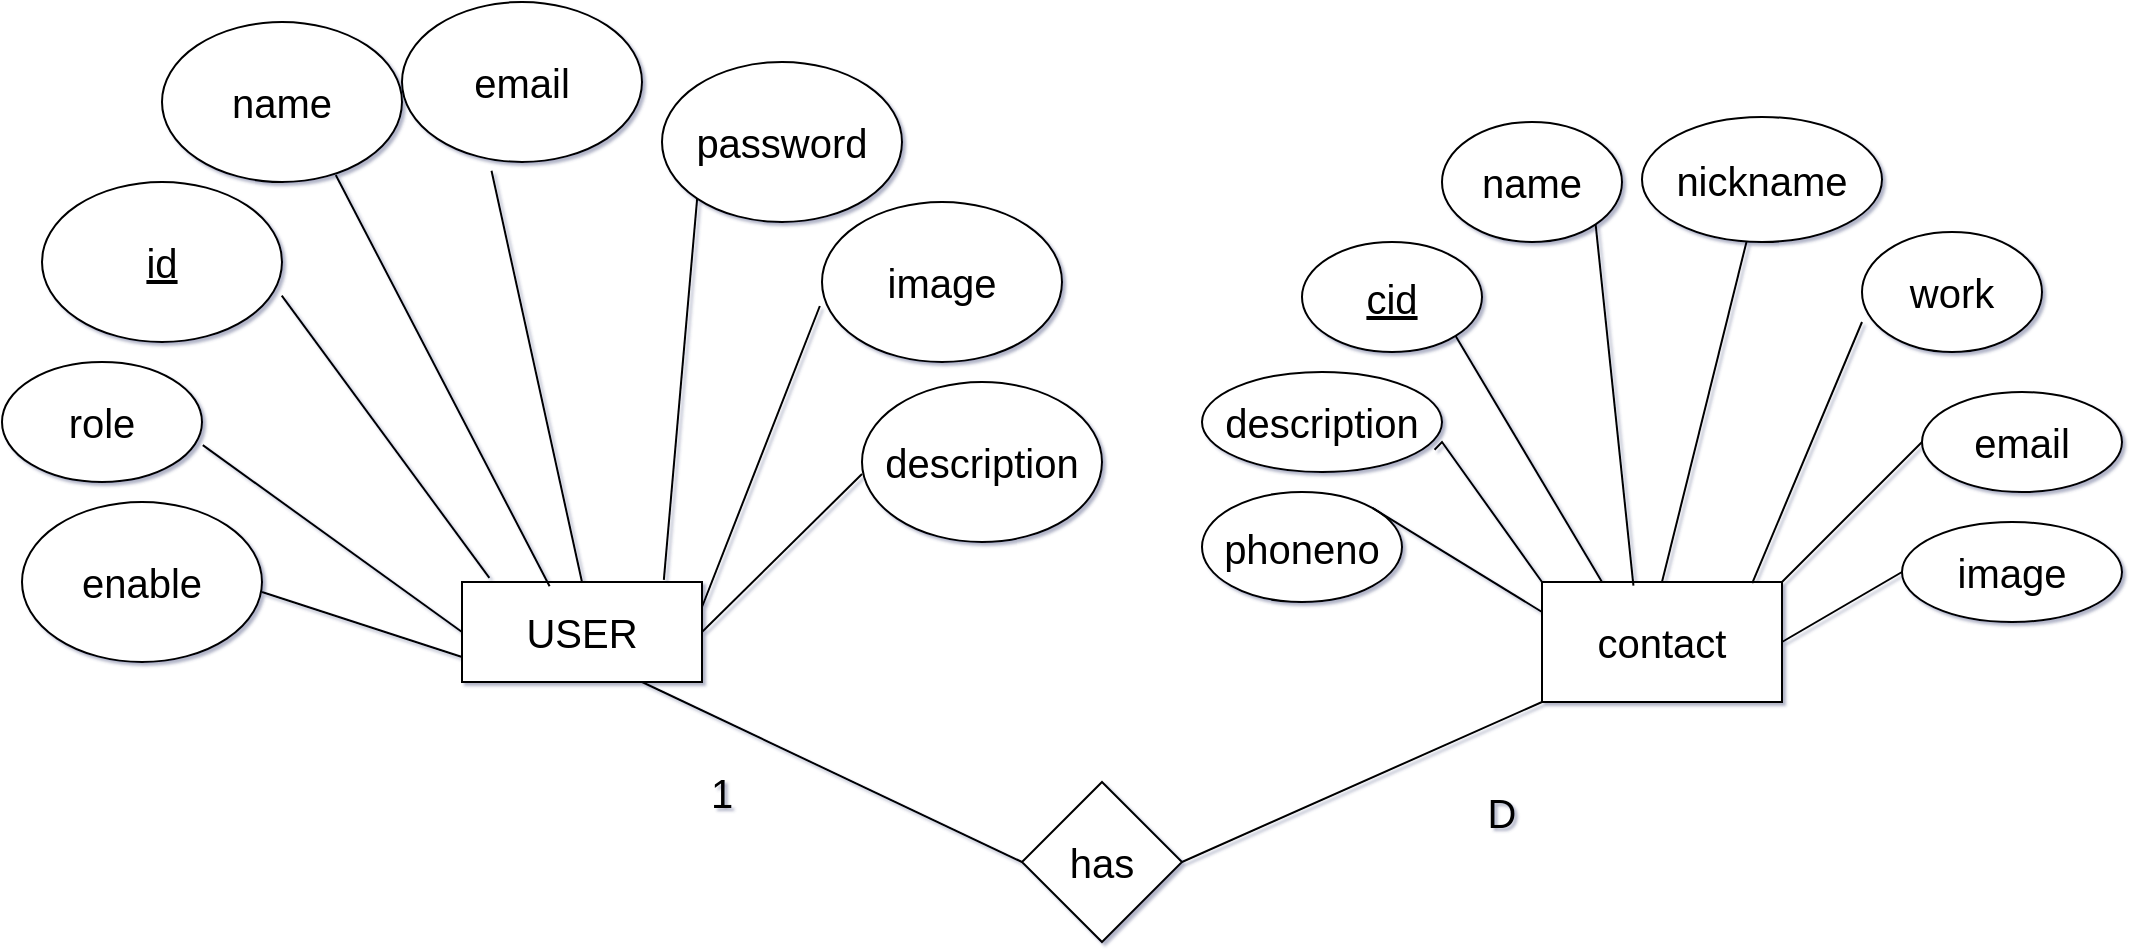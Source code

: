 <mxfile version="20.0.0" type="device"><diagram id="JVPYB9wwvGyA9Z76UvrS" name="Page-1"><mxGraphModel dx="1973" dy="601" grid="1" gridSize="10" guides="1" tooltips="1" connect="1" arrows="1" fold="1" page="1" pageScale="1" pageWidth="850" pageHeight="1100" background="#ffffff" math="0" shadow="1"><root><mxCell id="0"/><mxCell id="1" parent="0"/><mxCell id="vel9fSt8KbZUF1hcVLYR-1" value="&lt;font style=&quot;font-size: 20px;&quot;&gt;USER&lt;/font&gt;" style="rounded=0;whiteSpace=wrap;html=1;" parent="1" vertex="1"><mxGeometry x="-20" y="340" width="120" height="50" as="geometry"/></mxCell><mxCell id="vel9fSt8KbZUF1hcVLYR-2" value="role" style="ellipse;whiteSpace=wrap;html=1;fontSize=20;" parent="1" vertex="1"><mxGeometry x="-250" y="230" width="100" height="60" as="geometry"/></mxCell><mxCell id="vel9fSt8KbZUF1hcVLYR-5" value="&lt;u&gt;id&lt;/u&gt;" style="ellipse;whiteSpace=wrap;html=1;fontSize=20;" parent="1" vertex="1"><mxGeometry x="-230" y="140" width="120" height="80" as="geometry"/></mxCell><mxCell id="vel9fSt8KbZUF1hcVLYR-6" value="name" style="ellipse;whiteSpace=wrap;html=1;fontSize=20;" parent="1" vertex="1"><mxGeometry x="-170" y="60" width="120" height="80" as="geometry"/></mxCell><mxCell id="vel9fSt8KbZUF1hcVLYR-7" value="email" style="ellipse;whiteSpace=wrap;html=1;fontSize=20;" parent="1" vertex="1"><mxGeometry x="-50" y="50" width="120" height="80" as="geometry"/></mxCell><mxCell id="vel9fSt8KbZUF1hcVLYR-8" value="password" style="ellipse;whiteSpace=wrap;html=1;fontSize=20;" parent="1" vertex="1"><mxGeometry x="80" y="80" width="120" height="80" as="geometry"/></mxCell><mxCell id="vel9fSt8KbZUF1hcVLYR-9" value="image" style="ellipse;whiteSpace=wrap;html=1;fontSize=20;" parent="1" vertex="1"><mxGeometry x="160" y="150" width="120" height="80" as="geometry"/></mxCell><mxCell id="vel9fSt8KbZUF1hcVLYR-10" value="description" style="ellipse;whiteSpace=wrap;html=1;fontSize=20;" parent="1" vertex="1"><mxGeometry x="180" y="240" width="120" height="80" as="geometry"/></mxCell><mxCell id="vel9fSt8KbZUF1hcVLYR-11" value="enable" style="ellipse;whiteSpace=wrap;html=1;fontSize=20;" parent="1" vertex="1"><mxGeometry x="-240" y="300" width="120" height="80" as="geometry"/></mxCell><mxCell id="vel9fSt8KbZUF1hcVLYR-12" value="" style="endArrow=none;html=1;rounded=0;fontSize=20;exitX=0.365;exitY=0.042;exitDx=0;exitDy=0;exitPerimeter=0;entryX=0.724;entryY=0.956;entryDx=0;entryDy=0;entryPerimeter=0;" parent="1" source="vel9fSt8KbZUF1hcVLYR-1" target="vel9fSt8KbZUF1hcVLYR-6" edge="1"><mxGeometry width="50" height="50" relative="1" as="geometry"><mxPoint x="20" y="320" as="sourcePoint"/><mxPoint x="-90" y="130" as="targetPoint"/><Array as="points"/></mxGeometry></mxCell><mxCell id="vel9fSt8KbZUF1hcVLYR-13" value="" style="endArrow=none;html=1;rounded=0;fontSize=20;exitX=0.5;exitY=0;exitDx=0;exitDy=0;entryX=0.373;entryY=1.055;entryDx=0;entryDy=0;entryPerimeter=0;" parent="1" source="vel9fSt8KbZUF1hcVLYR-1" target="vel9fSt8KbZUF1hcVLYR-7" edge="1"><mxGeometry width="50" height="50" relative="1" as="geometry"><mxPoint x="48.46" y="310" as="sourcePoint"/><mxPoint x="-28.46" y="134.38" as="targetPoint"/><Array as="points"/></mxGeometry></mxCell><mxCell id="vel9fSt8KbZUF1hcVLYR-14" value="" style="endArrow=none;html=1;rounded=0;fontSize=20;exitX=0.841;exitY=-0.021;exitDx=0;exitDy=0;entryX=0;entryY=1;entryDx=0;entryDy=0;exitPerimeter=0;" parent="1" source="vel9fSt8KbZUF1hcVLYR-1" target="vel9fSt8KbZUF1hcVLYR-8" edge="1"><mxGeometry width="50" height="50" relative="1" as="geometry"><mxPoint x="95.24" y="290" as="sourcePoint"/><mxPoint x="80.0" y="114.4" as="targetPoint"/><Array as="points"/></mxGeometry></mxCell><mxCell id="vel9fSt8KbZUF1hcVLYR-15" value="" style="endArrow=none;html=1;rounded=0;fontSize=20;entryX=-0.009;entryY=0.65;entryDx=0;entryDy=0;entryPerimeter=0;exitX=1;exitY=0.25;exitDx=0;exitDy=0;" parent="1" source="vel9fSt8KbZUF1hcVLYR-1" target="vel9fSt8KbZUF1hcVLYR-9" edge="1"><mxGeometry width="50" height="50" relative="1" as="geometry"><mxPoint x="70" y="310" as="sourcePoint"/><mxPoint x="107.574" y="158.284" as="targetPoint"/><Array as="points"/></mxGeometry></mxCell><mxCell id="vel9fSt8KbZUF1hcVLYR-16" value="" style="endArrow=none;html=1;rounded=0;fontSize=20;entryX=-0.009;entryY=0.65;entryDx=0;entryDy=0;entryPerimeter=0;exitX=1;exitY=0.5;exitDx=0;exitDy=0;" parent="1" source="vel9fSt8KbZUF1hcVLYR-1" edge="1"><mxGeometry width="50" height="50" relative="1" as="geometry"><mxPoint x="91.08" y="394" as="sourcePoint"/><mxPoint x="180.0" y="286" as="targetPoint"/><Array as="points"/></mxGeometry></mxCell><mxCell id="vel9fSt8KbZUF1hcVLYR-17" value="" style="endArrow=none;html=1;rounded=0;fontSize=20;entryX=0.999;entryY=0.71;entryDx=0;entryDy=0;entryPerimeter=0;exitX=0.114;exitY=-0.041;exitDx=0;exitDy=0;exitPerimeter=0;" parent="1" source="vel9fSt8KbZUF1hcVLYR-1" target="vel9fSt8KbZUF1hcVLYR-5" edge="1"><mxGeometry width="50" height="50" relative="1" as="geometry"><mxPoint x="3.8" y="322.1" as="sourcePoint"/><mxPoint x="-73.12" y="146.48" as="targetPoint"/><Array as="points"/></mxGeometry></mxCell><mxCell id="vel9fSt8KbZUF1hcVLYR-18" value="" style="endArrow=none;html=1;rounded=0;fontSize=20;entryX=1.004;entryY=0.693;entryDx=0;entryDy=0;entryPerimeter=0;exitX=0;exitY=0.5;exitDx=0;exitDy=0;" parent="1" source="vel9fSt8KbZUF1hcVLYR-1" target="vel9fSt8KbZUF1hcVLYR-2" edge="1"><mxGeometry width="50" height="50" relative="1" as="geometry"><mxPoint x="-86.2" y="351.15" as="sourcePoint"/><mxPoint x="-160.0" y="240.0" as="targetPoint"/><Array as="points"/></mxGeometry></mxCell><mxCell id="vel9fSt8KbZUF1hcVLYR-19" value="" style="endArrow=none;html=1;rounded=0;fontSize=20;exitX=0;exitY=0.75;exitDx=0;exitDy=0;" parent="1" source="vel9fSt8KbZUF1hcVLYR-1" edge="1"><mxGeometry width="50" height="50" relative="1" as="geometry"><mxPoint x="-40" y="345" as="sourcePoint"/><mxPoint x="-120" y="345" as="targetPoint"/><Array as="points"><mxPoint x="-120" y="345"/></Array></mxGeometry></mxCell><mxCell id="vel9fSt8KbZUF1hcVLYR-20" value="contact" style="rounded=0;whiteSpace=wrap;html=1;fontSize=20;" parent="1" vertex="1"><mxGeometry x="520" y="340" width="120" height="60" as="geometry"/></mxCell><mxCell id="vel9fSt8KbZUF1hcVLYR-21" value="&lt;u&gt;cid&lt;/u&gt;" style="ellipse;whiteSpace=wrap;html=1;fontSize=20;" parent="1" vertex="1"><mxGeometry x="400" y="170" width="90" height="55" as="geometry"/></mxCell><mxCell id="vel9fSt8KbZUF1hcVLYR-22" value="phoneno" style="ellipse;whiteSpace=wrap;html=1;fontSize=20;" parent="1" vertex="1"><mxGeometry x="350" y="295" width="100" height="55" as="geometry"/></mxCell><mxCell id="vel9fSt8KbZUF1hcVLYR-23" value="description" style="ellipse;whiteSpace=wrap;html=1;fontSize=20;" parent="1" vertex="1"><mxGeometry x="350" y="235" width="120" height="50" as="geometry"/></mxCell><mxCell id="vel9fSt8KbZUF1hcVLYR-24" value="name" style="ellipse;whiteSpace=wrap;html=1;fontSize=20;" parent="1" vertex="1"><mxGeometry x="470" y="110" width="90" height="60" as="geometry"/></mxCell><mxCell id="vel9fSt8KbZUF1hcVLYR-26" value="nickname" style="ellipse;whiteSpace=wrap;html=1;fontSize=20;" parent="1" vertex="1"><mxGeometry x="570" y="107.5" width="120" height="62.5" as="geometry"/></mxCell><mxCell id="vel9fSt8KbZUF1hcVLYR-27" value="work" style="ellipse;whiteSpace=wrap;html=1;fontSize=20;" parent="1" vertex="1"><mxGeometry x="680" y="165" width="90" height="60" as="geometry"/></mxCell><mxCell id="vel9fSt8KbZUF1hcVLYR-28" value="email" style="ellipse;whiteSpace=wrap;html=1;fontSize=20;" parent="1" vertex="1"><mxGeometry x="710" y="245" width="100" height="50" as="geometry"/></mxCell><mxCell id="vel9fSt8KbZUF1hcVLYR-29" value="image" style="ellipse;whiteSpace=wrap;html=1;fontSize=20;" parent="1" vertex="1"><mxGeometry x="700" y="310" width="110" height="50" as="geometry"/></mxCell><mxCell id="vel9fSt8KbZUF1hcVLYR-31" value="" style="endArrow=none;html=1;rounded=0;fontSize=20;exitX=0.5;exitY=0;exitDx=0;exitDy=0;" parent="1" source="vel9fSt8KbZUF1hcVLYR-20" target="vel9fSt8KbZUF1hcVLYR-26" edge="1"><mxGeometry width="50" height="50" relative="1" as="geometry"><mxPoint x="460" y="300" as="sourcePoint"/><mxPoint x="510" y="250" as="targetPoint"/></mxGeometry></mxCell><mxCell id="vel9fSt8KbZUF1hcVLYR-32" value="" style="endArrow=none;html=1;rounded=0;fontSize=20;exitX=0.876;exitY=0.01;exitDx=0;exitDy=0;exitPerimeter=0;" parent="1" source="vel9fSt8KbZUF1hcVLYR-20" edge="1"><mxGeometry width="50" height="50" relative="1" as="geometry"><mxPoint x="590" y="310" as="sourcePoint"/><mxPoint x="680" y="210" as="targetPoint"/><Array as="points"><mxPoint x="680" y="210"/></Array></mxGeometry></mxCell><mxCell id="vel9fSt8KbZUF1hcVLYR-33" value="" style="endArrow=none;html=1;rounded=0;fontSize=20;exitX=1;exitY=0;exitDx=0;exitDy=0;" parent="1" source="vel9fSt8KbZUF1hcVLYR-20" edge="1"><mxGeometry width="50" height="50" relative="1" as="geometry"><mxPoint x="635.12" y="310.6" as="sourcePoint"/><mxPoint x="710" y="270" as="targetPoint"/><Array as="points"/></mxGeometry></mxCell><mxCell id="vel9fSt8KbZUF1hcVLYR-34" value="" style="endArrow=none;html=1;rounded=0;fontSize=20;exitX=1;exitY=0.5;exitDx=0;exitDy=0;entryX=0;entryY=0.5;entryDx=0;entryDy=0;" parent="1" source="vel9fSt8KbZUF1hcVLYR-20" target="vel9fSt8KbZUF1hcVLYR-29" edge="1"><mxGeometry width="50" height="50" relative="1" as="geometry"><mxPoint x="635.12" y="360.6" as="sourcePoint"/><mxPoint x="710" y="320" as="targetPoint"/><Array as="points"/></mxGeometry></mxCell><mxCell id="vel9fSt8KbZUF1hcVLYR-35" value="" style="endArrow=none;html=1;rounded=0;fontSize=20;exitX=0.381;exitY=0.03;exitDx=0;exitDy=0;entryX=1;entryY=1;entryDx=0;entryDy=0;exitPerimeter=0;" parent="1" source="vel9fSt8KbZUF1hcVLYR-20" target="vel9fSt8KbZUF1hcVLYR-24" edge="1"><mxGeometry width="50" height="50" relative="1" as="geometry"><mxPoint x="590" y="310" as="sourcePoint"/><mxPoint x="630.361" y="179.594" as="targetPoint"/></mxGeometry></mxCell><mxCell id="vel9fSt8KbZUF1hcVLYR-36" value="" style="endArrow=none;html=1;rounded=0;fontSize=20;exitX=0.25;exitY=0;exitDx=0;exitDy=0;entryX=1;entryY=1;entryDx=0;entryDy=0;" parent="1" source="vel9fSt8KbZUF1hcVLYR-20" target="vel9fSt8KbZUF1hcVLYR-21" edge="1"><mxGeometry width="50" height="50" relative="1" as="geometry"><mxPoint x="575.72" y="311.8" as="sourcePoint"/><mxPoint x="556.82" y="171.213" as="targetPoint"/></mxGeometry></mxCell><mxCell id="vel9fSt8KbZUF1hcVLYR-37" value="" style="endArrow=none;html=1;rounded=0;fontSize=20;exitX=0;exitY=0;exitDx=0;exitDy=0;entryX=0.969;entryY=0.778;entryDx=0;entryDy=0;entryPerimeter=0;" parent="1" source="vel9fSt8KbZUF1hcVLYR-20" target="vel9fSt8KbZUF1hcVLYR-23" edge="1"><mxGeometry width="50" height="50" relative="1" as="geometry"><mxPoint x="560" y="310" as="sourcePoint"/><mxPoint x="487.306" y="226.644" as="targetPoint"/><Array as="points"><mxPoint x="470" y="270"/></Array></mxGeometry></mxCell><mxCell id="vel9fSt8KbZUF1hcVLYR-39" value="" style="endArrow=none;html=1;rounded=0;fontSize=20;exitX=0;exitY=0.25;exitDx=0;exitDy=0;entryX=1;entryY=0;entryDx=0;entryDy=0;" parent="1" source="vel9fSt8KbZUF1hcVLYR-20" target="vel9fSt8KbZUF1hcVLYR-22" edge="1"><mxGeometry width="50" height="50" relative="1" as="geometry"><mxPoint x="530" y="310" as="sourcePoint"/><mxPoint x="476.28" y="283.9" as="targetPoint"/><Array as="points"/></mxGeometry></mxCell><mxCell id="vel9fSt8KbZUF1hcVLYR-40" value="" style="rhombus;whiteSpace=wrap;html=1;fontSize=20;" parent="1" vertex="1"><mxGeometry x="260" y="440" width="80" height="80" as="geometry"/></mxCell><mxCell id="vel9fSt8KbZUF1hcVLYR-41" value="" style="endArrow=none;html=1;rounded=0;fontSize=20;entryX=0.75;entryY=1;entryDx=0;entryDy=0;exitX=0;exitY=0.5;exitDx=0;exitDy=0;" parent="1" source="vel9fSt8KbZUF1hcVLYR-40" target="vel9fSt8KbZUF1hcVLYR-1" edge="1"><mxGeometry width="50" height="50" relative="1" as="geometry"><mxPoint x="460" y="300" as="sourcePoint"/><mxPoint x="510" y="250" as="targetPoint"/></mxGeometry></mxCell><mxCell id="vel9fSt8KbZUF1hcVLYR-42" value="" style="endArrow=none;html=1;rounded=0;fontSize=20;entryX=1;entryY=0.5;entryDx=0;entryDy=0;exitX=0;exitY=1;exitDx=0;exitDy=0;" parent="1" source="vel9fSt8KbZUF1hcVLYR-20" target="vel9fSt8KbZUF1hcVLYR-40" edge="1"><mxGeometry width="50" height="50" relative="1" as="geometry"><mxPoint x="250" y="500" as="sourcePoint"/><mxPoint x="80" y="400" as="targetPoint"/></mxGeometry></mxCell><mxCell id="vel9fSt8KbZUF1hcVLYR-43" value="1" style="text;html=1;strokeColor=none;fillColor=none;align=center;verticalAlign=middle;whiteSpace=wrap;rounded=0;fontSize=20;" parent="1" vertex="1"><mxGeometry x="80" y="430" width="60" height="30" as="geometry"/></mxCell><mxCell id="vel9fSt8KbZUF1hcVLYR-44" value="D" style="text;html=1;strokeColor=none;fillColor=none;align=center;verticalAlign=middle;whiteSpace=wrap;rounded=0;fontSize=20;" parent="1" vertex="1"><mxGeometry x="470" y="440" width="60" height="30" as="geometry"/></mxCell><mxCell id="vel9fSt8KbZUF1hcVLYR-45" value="has" style="text;html=1;strokeColor=none;fillColor=none;align=center;verticalAlign=middle;whiteSpace=wrap;rounded=0;fontSize=20;" parent="1" vertex="1"><mxGeometry x="270" y="465" width="60" height="30" as="geometry"/></mxCell></root></mxGraphModel></diagram></mxfile>